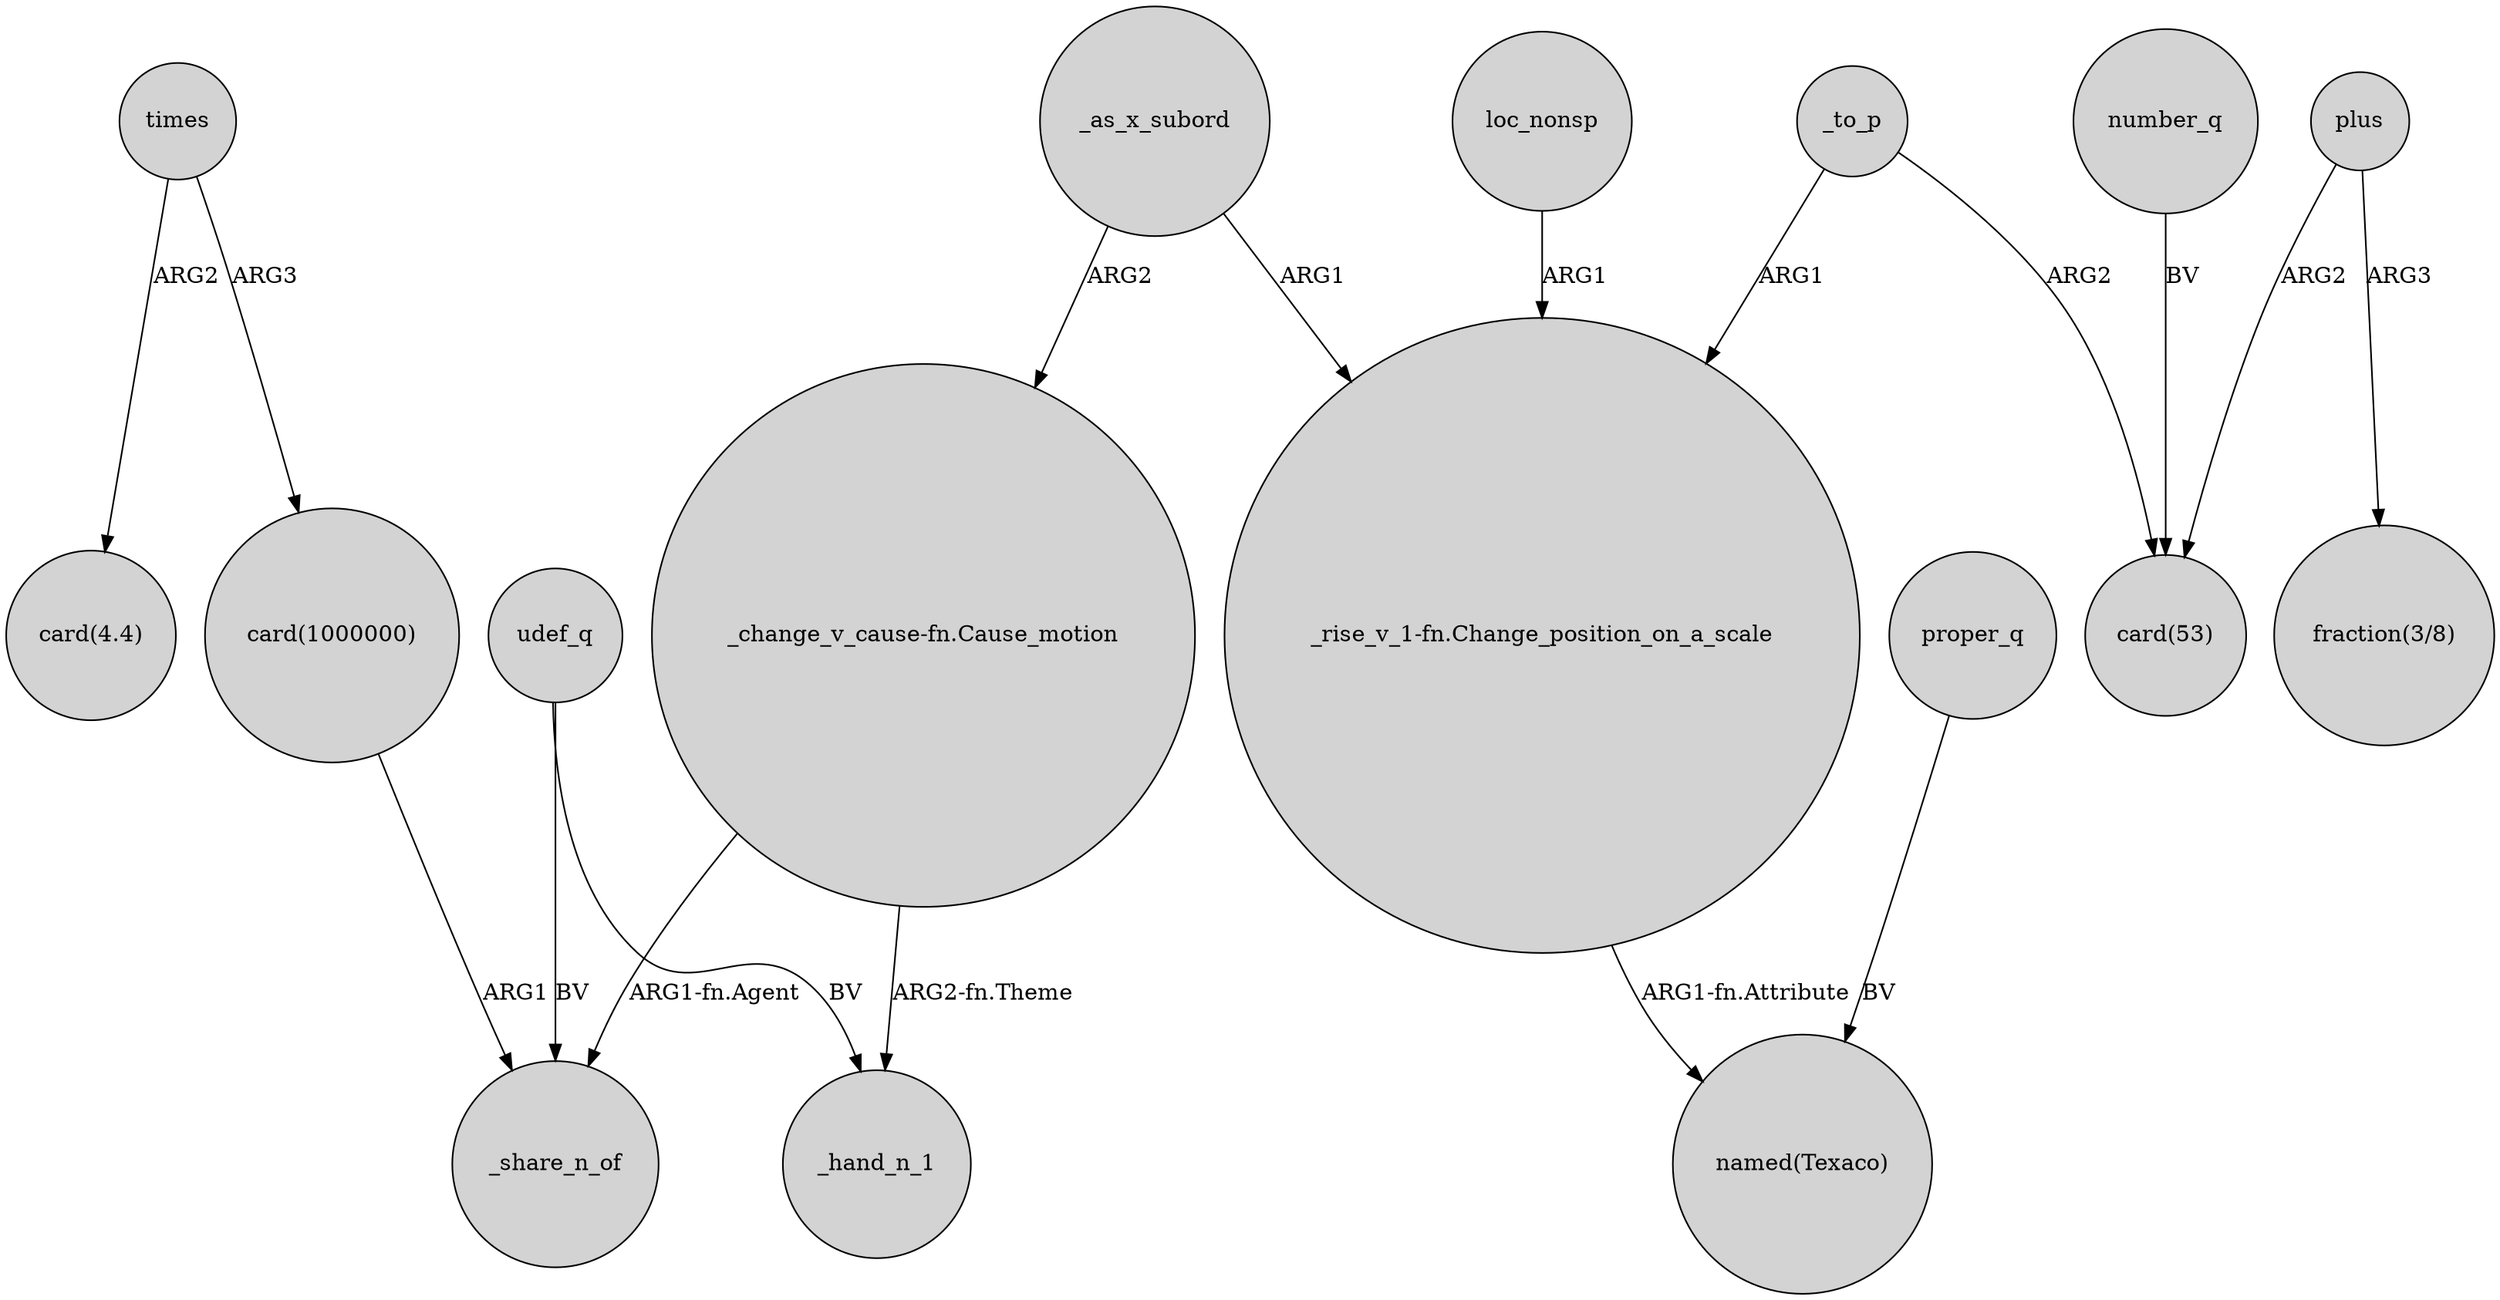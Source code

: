 digraph {
	node [shape=circle style=filled]
	"_change_v_cause-fn.Cause_motion" -> _share_n_of [label="ARG1-fn.Agent"]
	times -> "card(1000000)" [label=ARG3]
	udef_q -> _hand_n_1 [label=BV]
	_as_x_subord -> "_rise_v_1-fn.Change_position_on_a_scale" [label=ARG1]
	"_rise_v_1-fn.Change_position_on_a_scale" -> "named(Texaco)" [label="ARG1-fn.Attribute"]
	udef_q -> _share_n_of [label=BV]
	"card(1000000)" -> _share_n_of [label=ARG1]
	proper_q -> "named(Texaco)" [label=BV]
	times -> "card(4.4)" [label=ARG2]
	plus -> "fraction(3/8)" [label=ARG3]
	plus -> "card(53)" [label=ARG2]
	"_change_v_cause-fn.Cause_motion" -> _hand_n_1 [label="ARG2-fn.Theme"]
	_to_p -> "_rise_v_1-fn.Change_position_on_a_scale" [label=ARG1]
	_as_x_subord -> "_change_v_cause-fn.Cause_motion" [label=ARG2]
	_to_p -> "card(53)" [label=ARG2]
	loc_nonsp -> "_rise_v_1-fn.Change_position_on_a_scale" [label=ARG1]
	number_q -> "card(53)" [label=BV]
}

